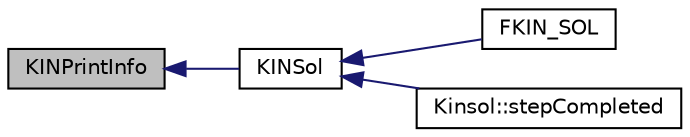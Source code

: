 digraph "KINPrintInfo"
{
  edge [fontname="Helvetica",fontsize="10",labelfontname="Helvetica",labelfontsize="10"];
  node [fontname="Helvetica",fontsize="10",shape=record];
  rankdir="LR";
  Node15 [label="KINPrintInfo",height=0.2,width=0.4,color="black", fillcolor="grey75", style="filled", fontcolor="black"];
  Node15 -> Node16 [dir="back",color="midnightblue",fontsize="10",style="solid",fontname="Helvetica"];
  Node16 [label="KINSol",height=0.2,width=0.4,color="black", fillcolor="white", style="filled",URL="$d9/d42/kinsol_8c.html#ae87ffa20765a098b3b43cb8568ed9f55"];
  Node16 -> Node17 [dir="back",color="midnightblue",fontsize="10",style="solid",fontname="Helvetica"];
  Node17 [label="FKIN_SOL",height=0.2,width=0.4,color="black", fillcolor="white", style="filled",URL="$d8/d62/fkinsol_8h.html#af1398362994472471899f0c377e1f2f8"];
  Node16 -> Node18 [dir="back",color="midnightblue",fontsize="10",style="solid",fontname="Helvetica"];
  Node18 [label="Kinsol::stepCompleted",height=0.2,width=0.4,color="black", fillcolor="white", style="filled",URL="$d9/dad/group__solver_kinsol.html#ga15051f1a428fcd773e4ed0cc33d732a4",tooltip="internal function called by Kinsol callback function to calculate sparse jacobian ..."];
}
